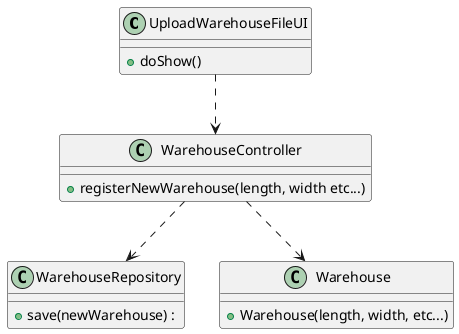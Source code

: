 @startuml
'https://plantuml.com/class-diagram

class UploadWarehouseFileUI {
+doShow()
}

class WarehouseController {
+registerNewWarehouse(length, width etc...)
}

class WarehouseRepository {
+save(newWarehouse) :
}

class Warehouse {
+Warehouse(length, width, etc...)
}

UploadWarehouseFileUI ..> WarehouseController
WarehouseController ..> WarehouseRepository
WarehouseController ..> Warehouse
@enduml